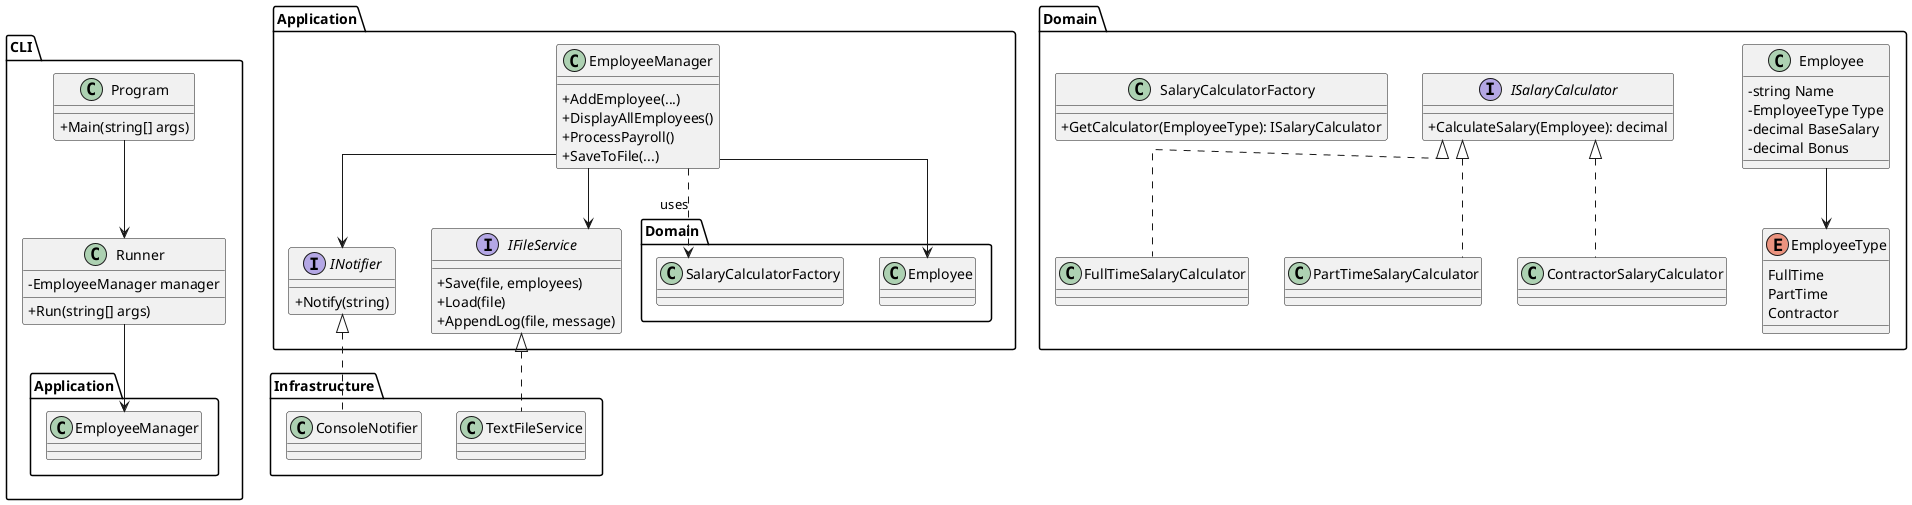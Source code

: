 @startuml
skinparam classAttributeIconSize 0
skinparam linetype ortho

package CLI {
  class Program {
    + Main(string[] args)
  }

  class Runner {
    - EmployeeManager manager
    + Run(string[] args)
  }

  Program --> Runner
  Runner --> Application.EmployeeManager
}

package Application {
  interface INotifier {
    + Notify(string)
  }

  interface IFileService {
    + Save(file, employees)
    + Load(file)
    + AppendLog(file, message)
  }

  class EmployeeManager {
    + AddEmployee(...)
    + DisplayAllEmployees()
    + ProcessPayroll()
    + SaveToFile(...)
  }

  EmployeeManager --> Domain.Employee
  EmployeeManager --> IFileService
  EmployeeManager --> INotifier
  EmployeeManager ..> Domain.SalaryCalculatorFactory : uses
}

package Domain {
  class Employee {
    - string Name
    - EmployeeType Type
    - decimal BaseSalary
    - decimal Bonus
  }

  enum EmployeeType {
    FullTime
    PartTime
    Contractor
  }

  Employee --> EmployeeType

  interface ISalaryCalculator {
    + CalculateSalary(Employee): decimal
  }

  class FullTimeSalaryCalculator
  class PartTimeSalaryCalculator
  class ContractorSalaryCalculator

  ISalaryCalculator <|.. FullTimeSalaryCalculator
  ISalaryCalculator <|.. PartTimeSalaryCalculator
  ISalaryCalculator <|.. ContractorSalaryCalculator

  class SalaryCalculatorFactory {
    + GetCalculator(EmployeeType): ISalaryCalculator
  }
}

package Infrastructure {
  class ConsoleNotifier
  class TextFileService

  Application.INotifier <|.. ConsoleNotifier
  Application.IFileService <|.. TextFileService
}
@enduml
